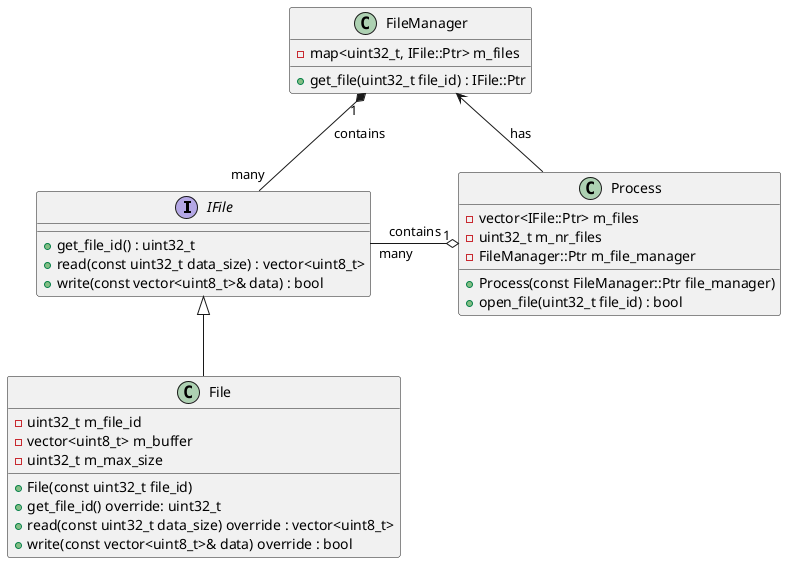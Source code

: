 @startuml

IFile <|-- File
FileManager "1" *-- "many" IFile : contains
FileManager <- Process : has
Process "1" o-left- "many" IFile : contains

class FileManager{
    -map<uint32_t, IFile::Ptr> m_files
    +get_file(uint32_t file_id) : IFile::Ptr
}

interface IFile {
    +get_file_id() : uint32_t
    +read(const uint32_t data_size) : vector<uint8_t>
    +write(const vector<uint8_t>& data) : bool
}

class File {
    -uint32_t m_file_id
    -vector<uint8_t> m_buffer
    -uint32_t m_max_size
    +File(const uint32_t file_id)
    +get_file_id() override: uint32_t
    +read(const uint32_t data_size) override : vector<uint8_t>
    '   data = /* read from m_in_buffer */
    ' Log read data
    ' return data
    +write(const vector<uint8_t>& data) override : bool
    ' Log written data
    '   rv = /* write to m_out_buffer */
    ' return rv;
}

class Process {
    -vector<IFile::Ptr> m_files
    -uint32_t m_nr_files
    -FileManager::Ptr m_file_manager
    +Process(const FileManager::Ptr file_manager)
    +open_file(uint32_t file_id) : bool
    ' auto file = m_file_manager->get_file(file_id)
    ' m_files[m_nr_files++] = file
    ' return true
}

@enduml
